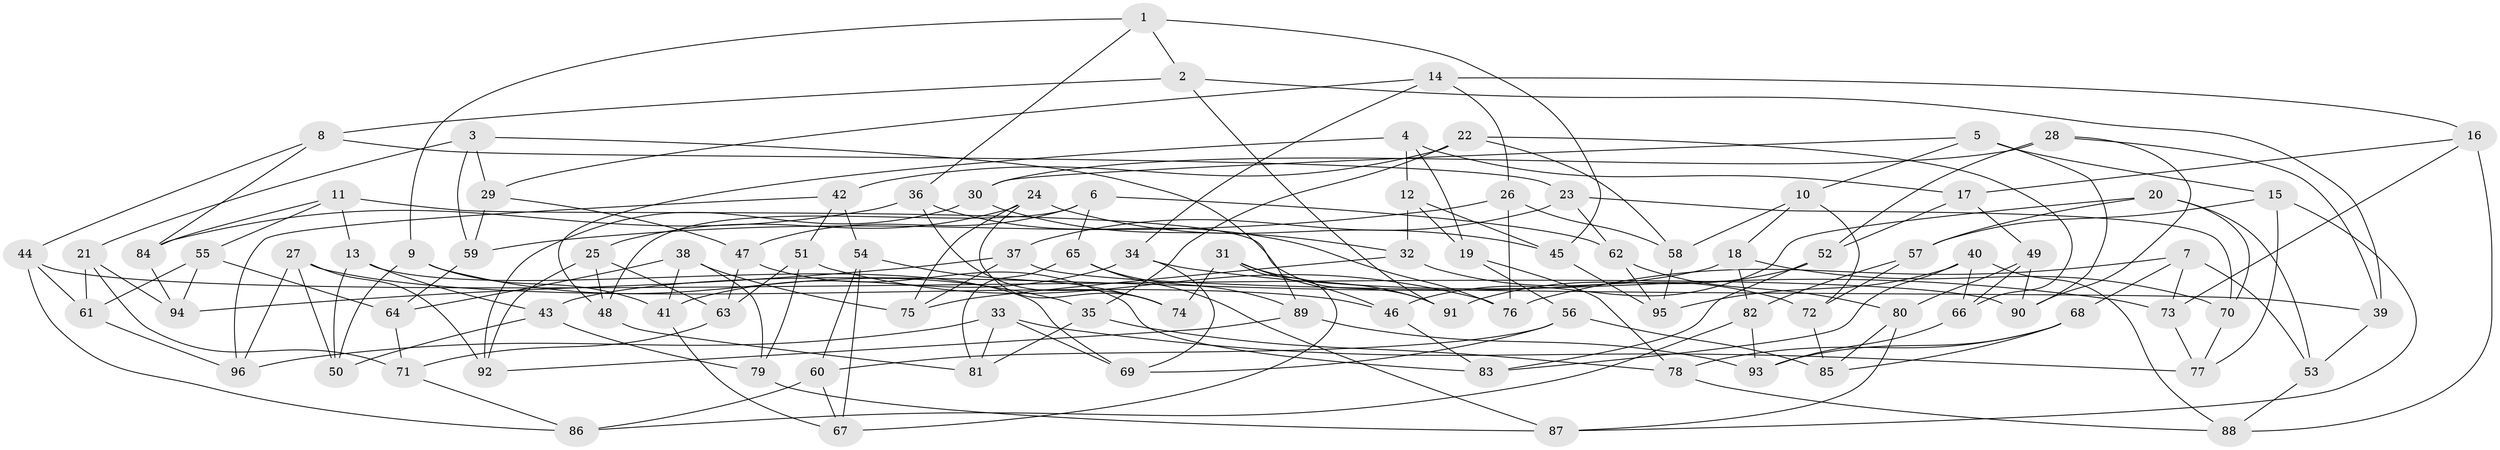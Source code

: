 // Generated by graph-tools (version 1.1) at 2025/50/03/09/25 03:50:53]
// undirected, 96 vertices, 192 edges
graph export_dot {
graph [start="1"]
  node [color=gray90,style=filled];
  1;
  2;
  3;
  4;
  5;
  6;
  7;
  8;
  9;
  10;
  11;
  12;
  13;
  14;
  15;
  16;
  17;
  18;
  19;
  20;
  21;
  22;
  23;
  24;
  25;
  26;
  27;
  28;
  29;
  30;
  31;
  32;
  33;
  34;
  35;
  36;
  37;
  38;
  39;
  40;
  41;
  42;
  43;
  44;
  45;
  46;
  47;
  48;
  49;
  50;
  51;
  52;
  53;
  54;
  55;
  56;
  57;
  58;
  59;
  60;
  61;
  62;
  63;
  64;
  65;
  66;
  67;
  68;
  69;
  70;
  71;
  72;
  73;
  74;
  75;
  76;
  77;
  78;
  79;
  80;
  81;
  82;
  83;
  84;
  85;
  86;
  87;
  88;
  89;
  90;
  91;
  92;
  93;
  94;
  95;
  96;
  1 -- 36;
  1 -- 45;
  1 -- 2;
  1 -- 9;
  2 -- 8;
  2 -- 39;
  2 -- 91;
  3 -- 29;
  3 -- 59;
  3 -- 89;
  3 -- 21;
  4 -- 19;
  4 -- 12;
  4 -- 48;
  4 -- 17;
  5 -- 30;
  5 -- 15;
  5 -- 10;
  5 -- 90;
  6 -- 65;
  6 -- 47;
  6 -- 48;
  6 -- 62;
  7 -- 68;
  7 -- 76;
  7 -- 53;
  7 -- 73;
  8 -- 84;
  8 -- 44;
  8 -- 23;
  9 -- 41;
  9 -- 35;
  9 -- 50;
  10 -- 72;
  10 -- 58;
  10 -- 18;
  11 -- 84;
  11 -- 55;
  11 -- 13;
  11 -- 91;
  12 -- 32;
  12 -- 19;
  12 -- 45;
  13 -- 43;
  13 -- 69;
  13 -- 50;
  14 -- 29;
  14 -- 26;
  14 -- 16;
  14 -- 34;
  15 -- 77;
  15 -- 87;
  15 -- 57;
  16 -- 88;
  16 -- 17;
  16 -- 73;
  17 -- 52;
  17 -- 49;
  18 -- 82;
  18 -- 43;
  18 -- 70;
  19 -- 78;
  19 -- 56;
  20 -- 70;
  20 -- 46;
  20 -- 57;
  20 -- 53;
  21 -- 61;
  21 -- 71;
  21 -- 94;
  22 -- 58;
  22 -- 66;
  22 -- 42;
  22 -- 35;
  23 -- 37;
  23 -- 62;
  23 -- 70;
  24 -- 25;
  24 -- 75;
  24 -- 74;
  24 -- 45;
  25 -- 48;
  25 -- 63;
  25 -- 92;
  26 -- 58;
  26 -- 76;
  26 -- 59;
  27 -- 96;
  27 -- 46;
  27 -- 92;
  27 -- 50;
  28 -- 90;
  28 -- 39;
  28 -- 52;
  28 -- 30;
  29 -- 47;
  29 -- 59;
  30 -- 32;
  30 -- 92;
  31 -- 74;
  31 -- 91;
  31 -- 46;
  31 -- 67;
  32 -- 72;
  32 -- 75;
  33 -- 96;
  33 -- 69;
  33 -- 77;
  33 -- 81;
  34 -- 73;
  34 -- 41;
  34 -- 69;
  35 -- 78;
  35 -- 81;
  36 -- 76;
  36 -- 84;
  36 -- 74;
  37 -- 75;
  37 -- 94;
  37 -- 39;
  38 -- 79;
  38 -- 75;
  38 -- 64;
  38 -- 41;
  39 -- 53;
  40 -- 66;
  40 -- 88;
  40 -- 95;
  40 -- 83;
  41 -- 67;
  42 -- 51;
  42 -- 96;
  42 -- 54;
  43 -- 50;
  43 -- 79;
  44 -- 86;
  44 -- 61;
  44 -- 90;
  45 -- 95;
  46 -- 83;
  47 -- 83;
  47 -- 63;
  48 -- 81;
  49 -- 80;
  49 -- 90;
  49 -- 66;
  51 -- 79;
  51 -- 63;
  51 -- 76;
  52 -- 91;
  52 -- 83;
  53 -- 88;
  54 -- 60;
  54 -- 67;
  54 -- 74;
  55 -- 94;
  55 -- 61;
  55 -- 64;
  56 -- 69;
  56 -- 85;
  56 -- 60;
  57 -- 72;
  57 -- 82;
  58 -- 95;
  59 -- 64;
  60 -- 86;
  60 -- 67;
  61 -- 96;
  62 -- 80;
  62 -- 95;
  63 -- 71;
  64 -- 71;
  65 -- 89;
  65 -- 87;
  65 -- 81;
  66 -- 93;
  68 -- 78;
  68 -- 93;
  68 -- 85;
  70 -- 77;
  71 -- 86;
  72 -- 85;
  73 -- 77;
  78 -- 88;
  79 -- 87;
  80 -- 85;
  80 -- 87;
  82 -- 86;
  82 -- 93;
  84 -- 94;
  89 -- 93;
  89 -- 92;
}
